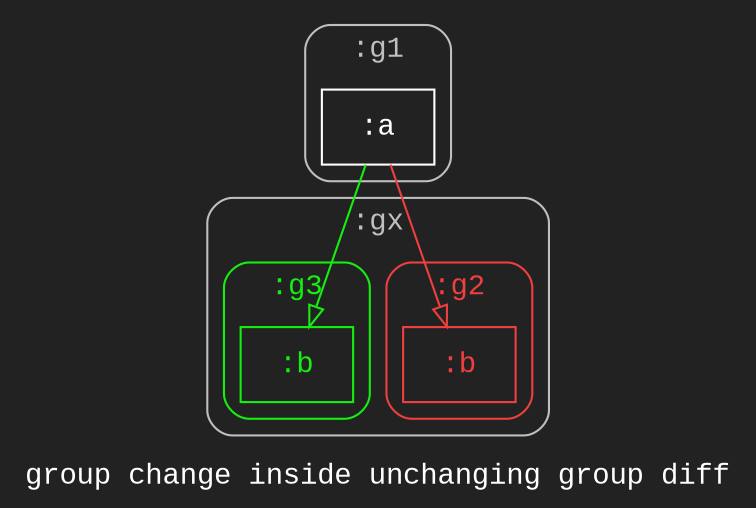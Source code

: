 digraph D {
    label="group change inside unchanging group diff";
    tooltip="group change inside unchanging group diff";
    bgcolor="#222222";
    fontcolor="#ffffff";
    fontname="Courier New";
    
    subgraph cluster_node1 { /* :g1 */
        label=":g1";
        style="rounded";
        fontname="Courier New";
        color="#bfbfbf";
        fontcolor="#bfbfbf";
        tooltip=":g1";
        
        node2 [color="#ffffff",fontcolor="#ffffff",fontname="Courier New",shape="rectangle",tooltip=":g1:a",label=":a"]
    }
    
    subgraph cluster_node3 { /* :gx */
        label=":gx";
        style="rounded";
        fontname="Courier New";
        color="#bfbfbf";
        fontcolor="#bfbfbf";
        tooltip=":gx";
        
        subgraph cluster_node4 { /* :g2 */
            label=":g2";
            style="rounded";
            fontname="Courier New";
            color="#ef3f3f";
            fontcolor="#ef3f3f";
            tooltip=":gx:g2";
            
            node5 [color="#ef3f3f",fontcolor="#ef3f3f",fontname="Courier New",shape="rectangle",tooltip=":gx:g2:b",label=":b"]
        }
        subgraph cluster_node6 { /* :g3 */
            label=":g3";
            style="rounded";
            fontname="Courier New";
            color="#15ef10";
            fontcolor="#15ef10";
            tooltip=":gx:g3";
            
            node7 [color="#15ef10",fontcolor="#15ef10",fontname="Courier New",shape="rectangle",tooltip=":gx:g3:b",label=":b"]
        }
    }
    
    node2 -> node5 [arrowhead="empty",color="#ef3f3f",tooltip=":g1:a\n   ->\n:gx:g2:b",]
    node2 -> node7 [arrowhead="empty",color="#15ef10",tooltip=":g1:a\n   ->\n:gx:g3:b",]
}

